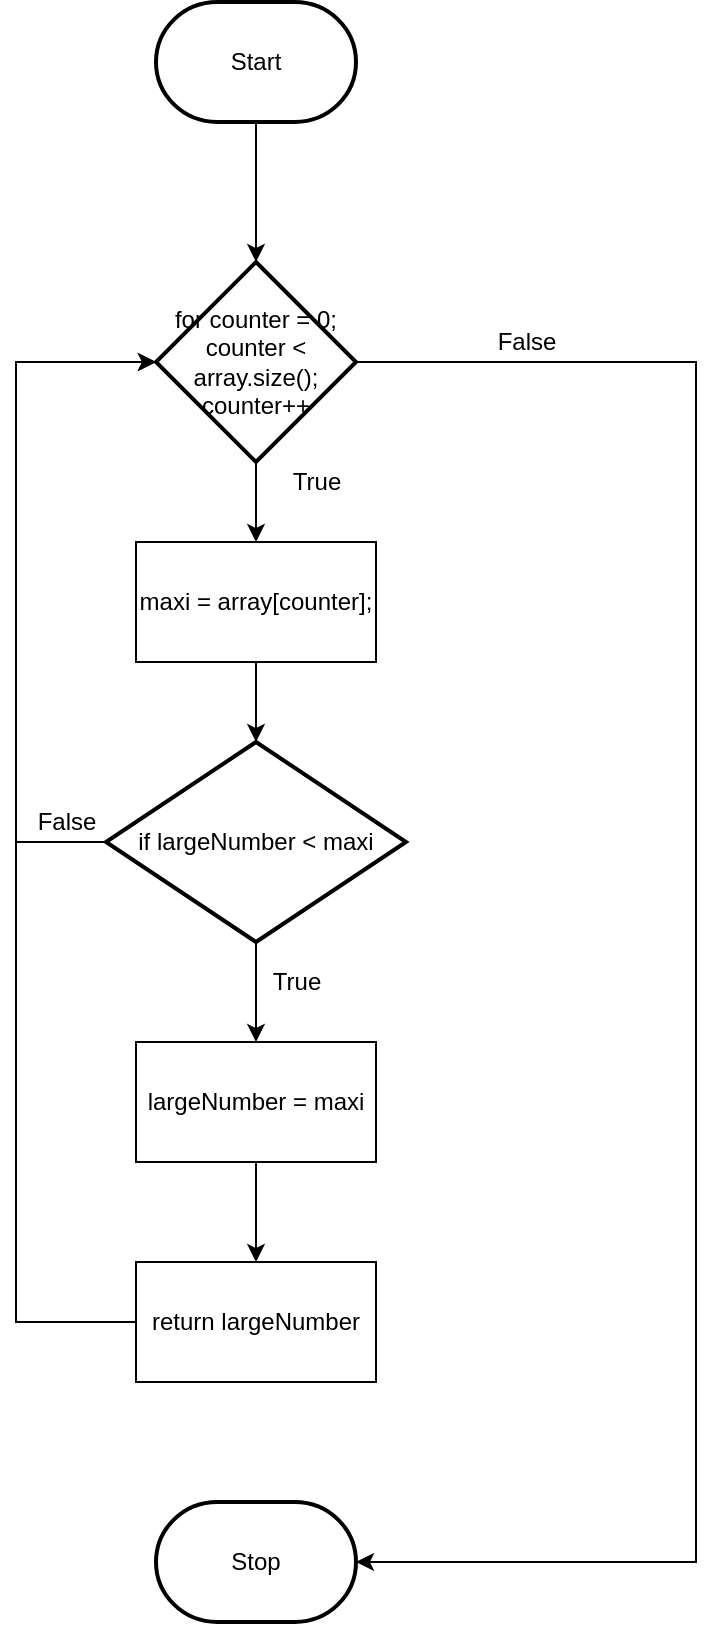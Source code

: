 <mxfile>
    <diagram id="Uj27u6g6IByhOTaoBkWt" name="Flowchart">
        <mxGraphModel dx="1074" dy="741" grid="1" gridSize="10" guides="1" tooltips="1" connect="1" arrows="1" fold="1" page="1" pageScale="1" pageWidth="827" pageHeight="1169" math="0" shadow="0">
            <root>
                <mxCell id="0"/>
                <mxCell id="1" parent="0"/>
                <mxCell id="66" style="edgeStyle=orthogonalEdgeStyle;rounded=0;html=1;entryX=0.5;entryY=0;entryDx=0;entryDy=0;entryPerimeter=0;" edge="1" parent="1" source="5" target="54">
                    <mxGeometry relative="1" as="geometry"/>
                </mxCell>
                <mxCell id="5" value="Start" style="strokeWidth=2;html=1;shape=mxgraph.flowchart.terminator;whiteSpace=wrap;" parent="1" vertex="1">
                    <mxGeometry x="380" y="60" width="100" height="60" as="geometry"/>
                </mxCell>
                <mxCell id="11" value="Stop" style="strokeWidth=2;html=1;shape=mxgraph.flowchart.terminator;whiteSpace=wrap;" parent="1" vertex="1">
                    <mxGeometry x="380" y="810" width="100" height="60" as="geometry"/>
                </mxCell>
                <mxCell id="52" value="False" style="text;html=1;resizable=0;autosize=1;align=center;verticalAlign=middle;points=[];fillColor=none;strokeColor=none;rounded=0;" parent="1" vertex="1">
                    <mxGeometry x="540" y="220" width="50" height="20" as="geometry"/>
                </mxCell>
                <mxCell id="53" value="True" style="text;html=1;resizable=0;autosize=1;align=center;verticalAlign=middle;points=[];fillColor=none;strokeColor=none;rounded=0;" parent="1" vertex="1">
                    <mxGeometry x="440" y="290" width="40" height="20" as="geometry"/>
                </mxCell>
                <mxCell id="60" style="edgeStyle=none;html=1;" edge="1" parent="1" source="54" target="55">
                    <mxGeometry relative="1" as="geometry"/>
                </mxCell>
                <mxCell id="72" style="edgeStyle=orthogonalEdgeStyle;rounded=0;html=1;entryX=1;entryY=0.5;entryDx=0;entryDy=0;entryPerimeter=0;" edge="1" parent="1" source="54" target="11">
                    <mxGeometry relative="1" as="geometry">
                        <Array as="points">
                            <mxPoint x="650" y="240"/>
                            <mxPoint x="650" y="840"/>
                        </Array>
                    </mxGeometry>
                </mxCell>
                <mxCell id="54" value="for&amp;nbsp;counter = 0; counter &amp;lt; array.size(); counter++" style="strokeWidth=2;html=1;shape=mxgraph.flowchart.decision;whiteSpace=wrap;" vertex="1" parent="1">
                    <mxGeometry x="380" y="190" width="100" height="100" as="geometry"/>
                </mxCell>
                <mxCell id="61" style="edgeStyle=none;html=1;entryX=0.5;entryY=0;entryDx=0;entryDy=0;entryPerimeter=0;" edge="1" parent="1" source="55" target="57">
                    <mxGeometry relative="1" as="geometry"/>
                </mxCell>
                <mxCell id="55" value="maxi = array[counter];" style="rounded=0;whiteSpace=wrap;html=1;" vertex="1" parent="1">
                    <mxGeometry x="370" y="330" width="120" height="60" as="geometry"/>
                </mxCell>
                <mxCell id="62" style="edgeStyle=none;html=1;entryX=0.5;entryY=0;entryDx=0;entryDy=0;" edge="1" parent="1" source="57" target="58">
                    <mxGeometry relative="1" as="geometry"/>
                </mxCell>
                <mxCell id="68" style="edgeStyle=orthogonalEdgeStyle;rounded=0;html=1;entryX=0;entryY=0.5;entryDx=0;entryDy=0;entryPerimeter=0;" edge="1" parent="1" source="57" target="54">
                    <mxGeometry relative="1" as="geometry">
                        <Array as="points">
                            <mxPoint x="310" y="480"/>
                            <mxPoint x="310" y="240"/>
                        </Array>
                    </mxGeometry>
                </mxCell>
                <mxCell id="57" value="if largeNumber &amp;lt; maxi" style="strokeWidth=2;html=1;shape=mxgraph.flowchart.decision;whiteSpace=wrap;" vertex="1" parent="1">
                    <mxGeometry x="355" y="430" width="150" height="100" as="geometry"/>
                </mxCell>
                <mxCell id="63" style="edgeStyle=none;html=1;entryX=0.5;entryY=0;entryDx=0;entryDy=0;" edge="1" parent="1" source="58" target="59">
                    <mxGeometry relative="1" as="geometry"/>
                </mxCell>
                <mxCell id="58" value="largeNumber = maxi" style="rounded=0;whiteSpace=wrap;html=1;" vertex="1" parent="1">
                    <mxGeometry x="370" y="580" width="120" height="60" as="geometry"/>
                </mxCell>
                <mxCell id="67" style="edgeStyle=orthogonalEdgeStyle;rounded=0;html=1;entryX=0;entryY=0.5;entryDx=0;entryDy=0;entryPerimeter=0;" edge="1" parent="1" source="59" target="54">
                    <mxGeometry relative="1" as="geometry">
                        <Array as="points">
                            <mxPoint x="310" y="720"/>
                            <mxPoint x="310" y="240"/>
                        </Array>
                    </mxGeometry>
                </mxCell>
                <mxCell id="59" value="return largeNumber" style="rounded=0;whiteSpace=wrap;html=1;" vertex="1" parent="1">
                    <mxGeometry x="370" y="690" width="120" height="60" as="geometry"/>
                </mxCell>
                <mxCell id="70" value="True" style="text;html=1;resizable=0;autosize=1;align=center;verticalAlign=middle;points=[];fillColor=none;strokeColor=none;rounded=0;" vertex="1" parent="1">
                    <mxGeometry x="430" y="540" width="40" height="20" as="geometry"/>
                </mxCell>
                <mxCell id="71" value="False" style="text;html=1;resizable=0;autosize=1;align=center;verticalAlign=middle;points=[];fillColor=none;strokeColor=none;rounded=0;" vertex="1" parent="1">
                    <mxGeometry x="310" y="460" width="50" height="20" as="geometry"/>
                </mxCell>
            </root>
        </mxGraphModel>
    </diagram>
</mxfile>